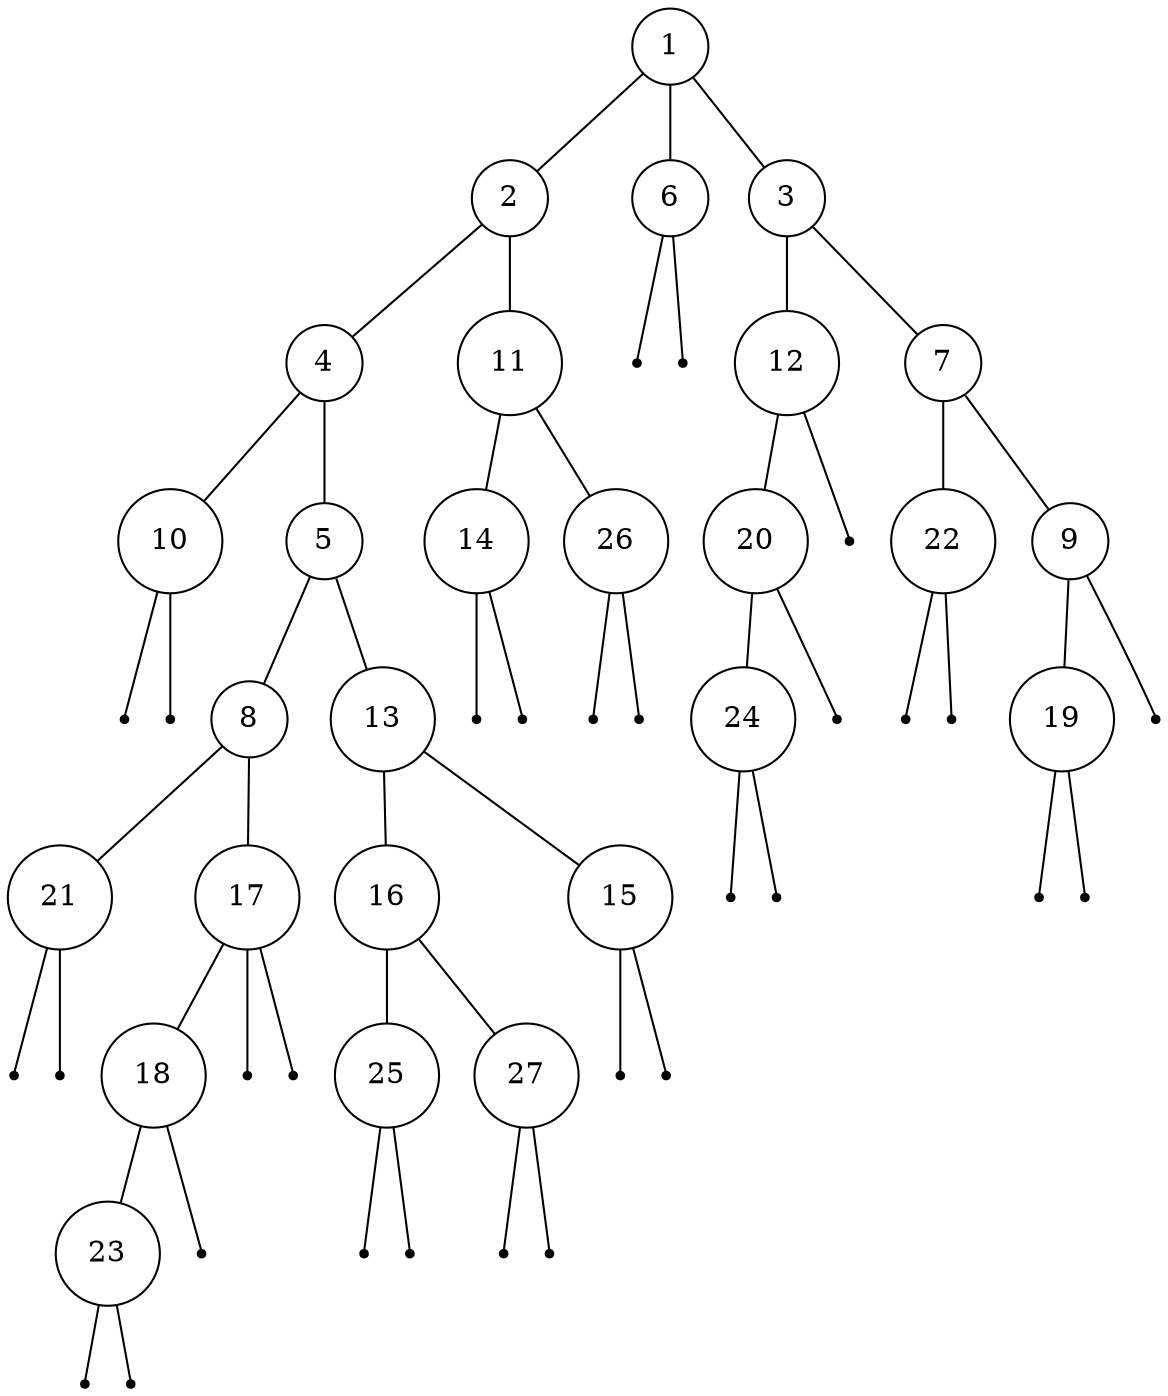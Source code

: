 digraph {
  edge [arrowhead = none, arrowtail=none];
treeimplementationSchroderTreeImpl53d8d10a [label="1", shape=circle, width=0.1];
treeimplementationSchroderTreeImpl53d8d10a -> treeimplementationSchroderTreeImple9e54c2;
treeimplementationSchroderTreeImpl53d8d10a -> treeimplementationSchroderTreeImpl65ab7765;
treeimplementationSchroderTreeImpl53d8d10a -> treeimplementationSchroderTreeImpl1b28cdfa;
treeimplementationSchroderTreeImple9e54c2 [label="2", shape=circle, width=0.1];
treeimplementationSchroderTreeImple9e54c2 -> treeimplementationSchroderTreeImpleed1f14;
treeimplementationSchroderTreeImple9e54c2 -> treeimplementationSchroderTreeImpl7229724f;
treeimplementationSchroderTreeImpleed1f14 [label="4", shape=circle, width=0.1];
treeimplementationSchroderTreeImpleed1f14 -> treeimplementationSchroderTreeImpl4c873330;
treeimplementationSchroderTreeImpleed1f14 -> treeimplementationSchroderTreeImpl119d7047;
treeimplementationSchroderTreeImpl4c873330 [label="10", shape=circle, width=0.1];
treeimplementationSchroderTreeImpl4c873330 -> treeimplementationSchroderTreeImpl776ec8df;
treeimplementationSchroderTreeImpl4c873330 -> treeimplementationSchroderTreeImpl4eec7777;
treeimplementationSchroderTreeImpl776ec8df [label="", shape=point];
treeimplementationSchroderTreeImpl4eec7777 [label="", shape=point];
treeimplementationSchroderTreeImpl119d7047 [label="5", shape=circle, width=0.1];
treeimplementationSchroderTreeImpl119d7047 -> treeimplementationSchroderTreeImpl3b07d329;
treeimplementationSchroderTreeImpl119d7047 -> treeimplementationSchroderTreeImpl41629346;
treeimplementationSchroderTreeImpl3b07d329 [label="8", shape=circle, width=0.1];
treeimplementationSchroderTreeImpl3b07d329 -> treeimplementationSchroderTreeImpl404b9385;
treeimplementationSchroderTreeImpl3b07d329 -> treeimplementationSchroderTreeImpl6d311334;
treeimplementationSchroderTreeImpl404b9385 [label="21", shape=circle, width=0.1];
treeimplementationSchroderTreeImpl404b9385 -> treeimplementationSchroderTreeImpl682a0b20;
treeimplementationSchroderTreeImpl404b9385 -> treeimplementationSchroderTreeImpl3d075dc0;
treeimplementationSchroderTreeImpl682a0b20 [label="", shape=point];
treeimplementationSchroderTreeImpl3d075dc0 [label="", shape=point];
treeimplementationSchroderTreeImpl6d311334 [label="17", shape=circle, width=0.1];
treeimplementationSchroderTreeImpl6d311334 -> treeimplementationSchroderTreeImpl214c265e;
treeimplementationSchroderTreeImpl6d311334 -> treeimplementationSchroderTreeImpl448139f0;
treeimplementationSchroderTreeImpl6d311334 -> treeimplementationSchroderTreeImpl7cca494b;
treeimplementationSchroderTreeImpl214c265e [label="18", shape=circle, width=0.1];
treeimplementationSchroderTreeImpl214c265e -> treeimplementationSchroderTreeImpl7ba4f24f;
treeimplementationSchroderTreeImpl214c265e -> treeimplementationSchroderTreeImpl3b9a45b3;
treeimplementationSchroderTreeImpl7ba4f24f [label="23", shape=circle, width=0.1];
treeimplementationSchroderTreeImpl7ba4f24f -> treeimplementationSchroderTreeImpl7699a589;
treeimplementationSchroderTreeImpl7ba4f24f -> treeimplementationSchroderTreeImpl58372a00;
treeimplementationSchroderTreeImpl7699a589 [label="", shape=point];
treeimplementationSchroderTreeImpl58372a00 [label="", shape=point];
treeimplementationSchroderTreeImpl3b9a45b3 [label="", shape=point];
treeimplementationSchroderTreeImpl448139f0 [label="", shape=point];
treeimplementationSchroderTreeImpl7cca494b [label="", shape=point];
treeimplementationSchroderTreeImpl41629346 [label="13", shape=circle, width=0.1];
treeimplementationSchroderTreeImpl41629346 -> treeimplementationSchroderTreeImpl4dd8dc3;
treeimplementationSchroderTreeImpl41629346 -> treeimplementationSchroderTreeImpl6d03e736;
treeimplementationSchroderTreeImpl4dd8dc3 [label="16", shape=circle, width=0.1];
treeimplementationSchroderTreeImpl4dd8dc3 -> treeimplementationSchroderTreeImpl568db2f2;
treeimplementationSchroderTreeImpl4dd8dc3 -> treeimplementationSchroderTreeImpl378bf509;
treeimplementationSchroderTreeImpl568db2f2 [label="25", shape=circle, width=0.1];
treeimplementationSchroderTreeImpl568db2f2 -> treeimplementationSchroderTreeImpl5fd0d5ae;
treeimplementationSchroderTreeImpl568db2f2 -> treeimplementationSchroderTreeImpl2d98a335;
treeimplementationSchroderTreeImpl5fd0d5ae [label="", shape=point];
treeimplementationSchroderTreeImpl2d98a335 [label="", shape=point];
treeimplementationSchroderTreeImpl378bf509 [label="27", shape=circle, width=0.1];
treeimplementationSchroderTreeImpl378bf509 -> treeimplementationSchroderTreeImpl16b98e56;
treeimplementationSchroderTreeImpl378bf509 -> treeimplementationSchroderTreeImpl7ef20235;
treeimplementationSchroderTreeImpl16b98e56 [label="", shape=point];
treeimplementationSchroderTreeImpl7ef20235 [label="", shape=point];
treeimplementationSchroderTreeImpl6d03e736 [label="15", shape=circle, width=0.1];
treeimplementationSchroderTreeImpl6d03e736 -> treeimplementationSchroderTreeImpl27d6c5e0;
treeimplementationSchroderTreeImpl6d03e736 -> treeimplementationSchroderTreeImpl4f3f5b24;
treeimplementationSchroderTreeImpl27d6c5e0 [label="", shape=point];
treeimplementationSchroderTreeImpl4f3f5b24 [label="", shape=point];
treeimplementationSchroderTreeImpl7229724f [label="11", shape=circle, width=0.1];
treeimplementationSchroderTreeImpl7229724f -> treeimplementationSchroderTreeImpl15aeb7ab;
treeimplementationSchroderTreeImpl7229724f -> treeimplementationSchroderTreeImpl7b23ec81;
treeimplementationSchroderTreeImpl15aeb7ab [label="14", shape=circle, width=0.1];
treeimplementationSchroderTreeImpl15aeb7ab -> treeimplementationSchroderTreeImpl6acbcfc0;
treeimplementationSchroderTreeImpl15aeb7ab -> treeimplementationSchroderTreeImpl5f184fc6;
treeimplementationSchroderTreeImpl6acbcfc0 [label="", shape=point];
treeimplementationSchroderTreeImpl5f184fc6 [label="", shape=point];
treeimplementationSchroderTreeImpl7b23ec81 [label="26", shape=circle, width=0.1];
treeimplementationSchroderTreeImpl7b23ec81 -> treeimplementationSchroderTreeImpl3feba861;
treeimplementationSchroderTreeImpl7b23ec81 -> treeimplementationSchroderTreeImpl5b480cf9;
treeimplementationSchroderTreeImpl3feba861 [label="", shape=point];
treeimplementationSchroderTreeImpl5b480cf9 [label="", shape=point];
treeimplementationSchroderTreeImpl65ab7765 [label="6", shape=circle, width=0.1];
treeimplementationSchroderTreeImpl65ab7765 -> treeimplementationSchroderTreeImpl6f496d9f;
treeimplementationSchroderTreeImpl65ab7765 -> treeimplementationSchroderTreeImpl723279cf;
treeimplementationSchroderTreeImpl6f496d9f [label="", shape=point];
treeimplementationSchroderTreeImpl723279cf [label="", shape=point];
treeimplementationSchroderTreeImpl1b28cdfa [label="3", shape=circle, width=0.1];
treeimplementationSchroderTreeImpl1b28cdfa -> treeimplementationSchroderTreeImpl10f87f48;
treeimplementationSchroderTreeImpl1b28cdfa -> treeimplementationSchroderTreeImplb4c966a;
treeimplementationSchroderTreeImpl10f87f48 [label="12", shape=circle, width=0.1];
treeimplementationSchroderTreeImpl10f87f48 -> treeimplementationSchroderTreeImpl2f4d3709;
treeimplementationSchroderTreeImpl10f87f48 -> treeimplementationSchroderTreeImpl4e50df2e;
treeimplementationSchroderTreeImpl2f4d3709 [label="20", shape=circle, width=0.1];
treeimplementationSchroderTreeImpl2f4d3709 -> treeimplementationSchroderTreeImpl1d81eb93;
treeimplementationSchroderTreeImpl2f4d3709 -> treeimplementationSchroderTreeImpl7291c18f;
treeimplementationSchroderTreeImpl1d81eb93 [label="24", shape=circle, width=0.1];
treeimplementationSchroderTreeImpl1d81eb93 -> treeimplementationSchroderTreeImpl34a245ab;
treeimplementationSchroderTreeImpl1d81eb93 -> treeimplementationSchroderTreeImpl7cc355be;
treeimplementationSchroderTreeImpl34a245ab [label="", shape=point];
treeimplementationSchroderTreeImpl7cc355be [label="", shape=point];
treeimplementationSchroderTreeImpl7291c18f [label="", shape=point];
treeimplementationSchroderTreeImpl4e50df2e [label="", shape=point];
treeimplementationSchroderTreeImplb4c966a [label="7", shape=circle, width=0.1];
treeimplementationSchroderTreeImplb4c966a -> treeimplementationSchroderTreeImpl6e8cf4c6;
treeimplementationSchroderTreeImplb4c966a -> treeimplementationSchroderTreeImpl12edcd21;
treeimplementationSchroderTreeImpl6e8cf4c6 [label="22", shape=circle, width=0.1];
treeimplementationSchroderTreeImpl6e8cf4c6 -> treeimplementationSchroderTreeImpl34c45dca;
treeimplementationSchroderTreeImpl6e8cf4c6 -> treeimplementationSchroderTreeImpl52cc8049;
treeimplementationSchroderTreeImpl34c45dca [label="", shape=point];
treeimplementationSchroderTreeImpl52cc8049 [label="", shape=point];
treeimplementationSchroderTreeImpl12edcd21 [label="9", shape=circle, width=0.1];
treeimplementationSchroderTreeImpl12edcd21 -> treeimplementationSchroderTreeImpl5b6f7412;
treeimplementationSchroderTreeImpl12edcd21 -> treeimplementationSchroderTreeImpl27973e9b;
treeimplementationSchroderTreeImpl5b6f7412 [label="19", shape=circle, width=0.1];
treeimplementationSchroderTreeImpl5b6f7412 -> treeimplementationSchroderTreeImpl312b1dae;
treeimplementationSchroderTreeImpl5b6f7412 -> treeimplementationSchroderTreeImpl7530d0a;
treeimplementationSchroderTreeImpl312b1dae [label="", shape=point];
treeimplementationSchroderTreeImpl7530d0a [label="", shape=point];
treeimplementationSchroderTreeImpl27973e9b [label="", shape=point];
}